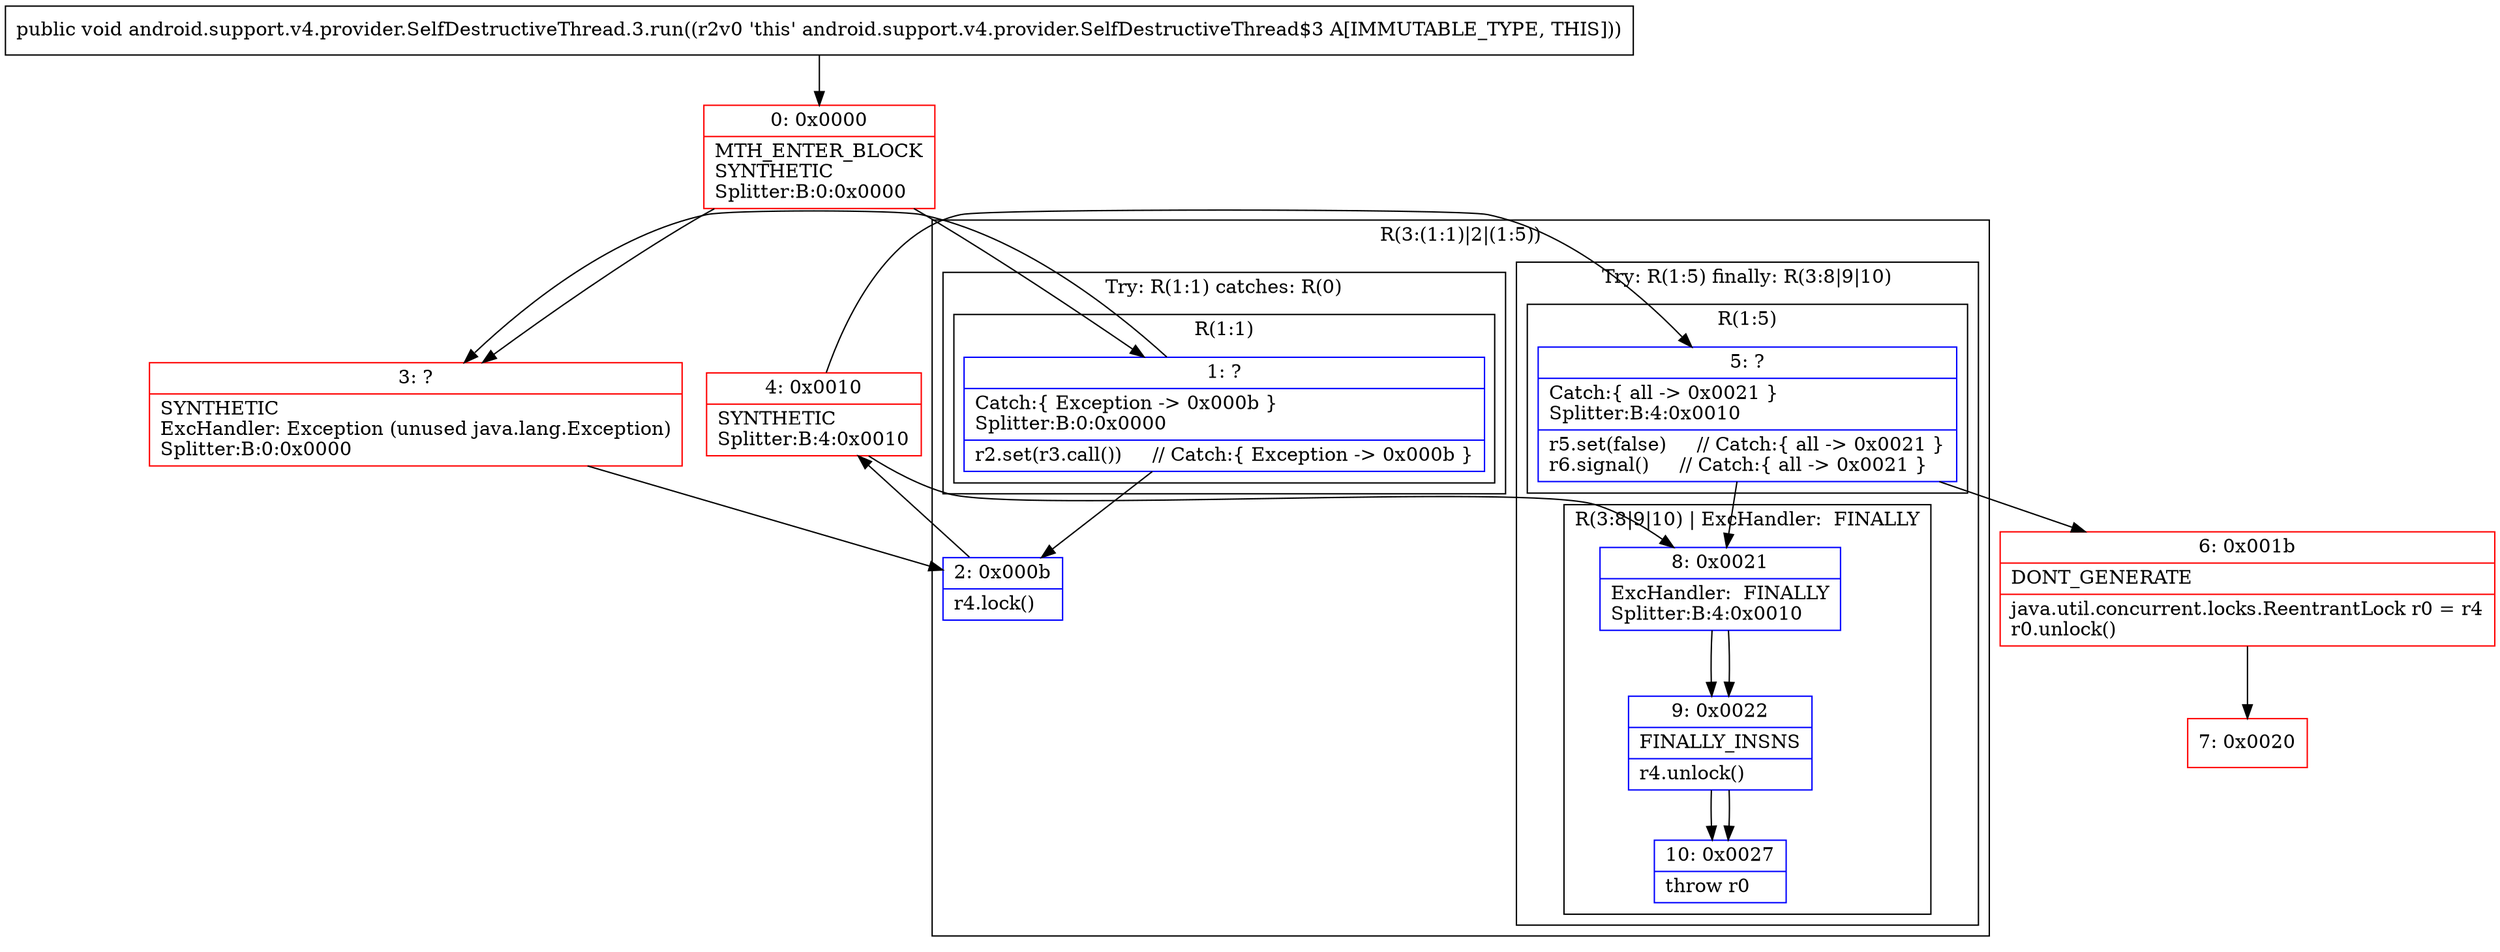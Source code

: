 digraph "CFG forandroid.support.v4.provider.SelfDestructiveThread.3.run()V" {
subgraph cluster_Region_56408301 {
label = "R(3:(1:1)|2|(1:5))";
node [shape=record,color=blue];
subgraph cluster_TryCatchRegion_1416801657 {
label = "Try: R(1:1) catches: R(0)";
node [shape=record,color=blue];
subgraph cluster_Region_1656001019 {
label = "R(1:1)";
node [shape=record,color=blue];
Node_1 [shape=record,label="{1\:\ ?|Catch:\{ Exception \-\> 0x000b \}\lSplitter:B:0:0x0000\l|r2.set(r3.call())     \/\/ Catch:\{ Exception \-\> 0x000b \}\l}"];
}
subgraph cluster_Region_1823315472 {
label = "R(0) | ExcHandler: Exception (unused java.lang.Exception)\l";
node [shape=record,color=blue];
}
}
Node_2 [shape=record,label="{2\:\ 0x000b|r4.lock()\l}"];
subgraph cluster_TryCatchRegion_173068472 {
label = "Try: R(1:5) finally: R(3:8|9|10)";
node [shape=record,color=blue];
subgraph cluster_Region_1267248622 {
label = "R(1:5)";
node [shape=record,color=blue];
Node_5 [shape=record,label="{5\:\ ?|Catch:\{ all \-\> 0x0021 \}\lSplitter:B:4:0x0010\l|r5.set(false)     \/\/ Catch:\{ all \-\> 0x0021 \}\lr6.signal()     \/\/ Catch:\{ all \-\> 0x0021 \}\l}"];
}
subgraph cluster_Region_234210861 {
label = "R(3:8|9|10) | ExcHandler:  FINALLY\l";
node [shape=record,color=blue];
Node_8 [shape=record,label="{8\:\ 0x0021|ExcHandler:  FINALLY\lSplitter:B:4:0x0010\l}"];
Node_9 [shape=record,label="{9\:\ 0x0022|FINALLY_INSNS\l|r4.unlock()\l}"];
Node_10 [shape=record,label="{10\:\ 0x0027|throw r0\l}"];
}
}
}
subgraph cluster_Region_1823315472 {
label = "R(0) | ExcHandler: Exception (unused java.lang.Exception)\l";
node [shape=record,color=blue];
}
subgraph cluster_Region_234210861 {
label = "R(3:8|9|10) | ExcHandler:  FINALLY\l";
node [shape=record,color=blue];
Node_8 [shape=record,label="{8\:\ 0x0021|ExcHandler:  FINALLY\lSplitter:B:4:0x0010\l}"];
Node_9 [shape=record,label="{9\:\ 0x0022|FINALLY_INSNS\l|r4.unlock()\l}"];
Node_10 [shape=record,label="{10\:\ 0x0027|throw r0\l}"];
}
Node_0 [shape=record,color=red,label="{0\:\ 0x0000|MTH_ENTER_BLOCK\lSYNTHETIC\lSplitter:B:0:0x0000\l}"];
Node_3 [shape=record,color=red,label="{3\:\ ?|SYNTHETIC\lExcHandler: Exception (unused java.lang.Exception)\lSplitter:B:0:0x0000\l}"];
Node_4 [shape=record,color=red,label="{4\:\ 0x0010|SYNTHETIC\lSplitter:B:4:0x0010\l}"];
Node_6 [shape=record,color=red,label="{6\:\ 0x001b|DONT_GENERATE\l|java.util.concurrent.locks.ReentrantLock r0 = r4\lr0.unlock()\l}"];
Node_7 [shape=record,color=red,label="{7\:\ 0x0020}"];
MethodNode[shape=record,label="{public void android.support.v4.provider.SelfDestructiveThread.3.run((r2v0 'this' android.support.v4.provider.SelfDestructiveThread$3 A[IMMUTABLE_TYPE, THIS])) }"];
MethodNode -> Node_0;
Node_1 -> Node_2;
Node_1 -> Node_3;
Node_2 -> Node_4;
Node_5 -> Node_6;
Node_5 -> Node_8;
Node_8 -> Node_9;
Node_9 -> Node_10;
Node_8 -> Node_9;
Node_9 -> Node_10;
Node_0 -> Node_1;
Node_0 -> Node_3;
Node_3 -> Node_2;
Node_4 -> Node_5;
Node_4 -> Node_8;
Node_6 -> Node_7;
}

